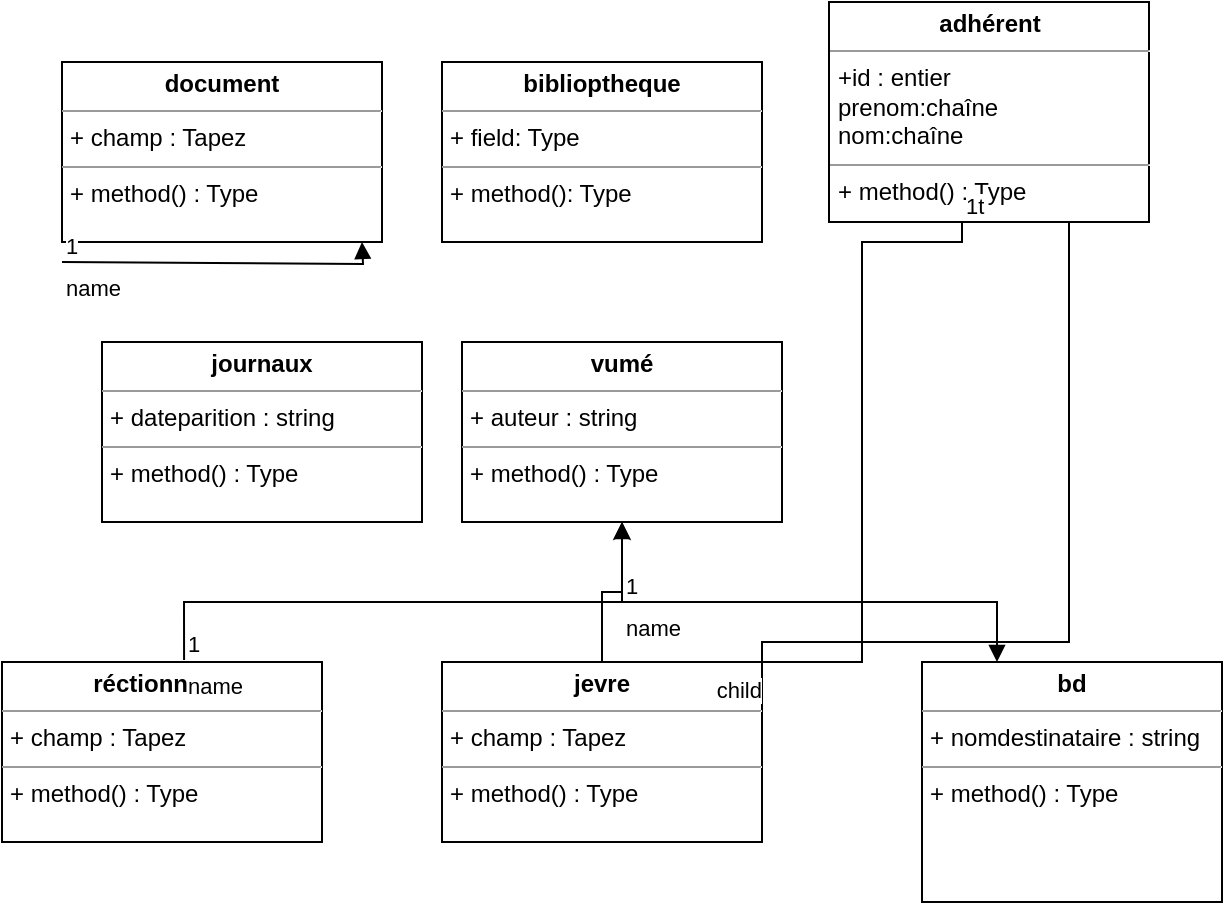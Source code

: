 <mxfile version="16.4.7" type="github">
  <diagram id="3v3mSirQesvHKOT-pSCb" name="Page-1">
    <mxGraphModel dx="868" dy="482" grid="1" gridSize="10" guides="1" tooltips="1" connect="1" arrows="1" fold="1" page="1" pageScale="1" pageWidth="827" pageHeight="1169" math="0" shadow="0">
      <root>
        <mxCell id="0" />
        <mxCell id="1" parent="0" />
        <mxCell id="xDR-GDrJAJrk9wCH_DW2-1" value="&lt;p style=&quot;margin: 0px ; margin-top: 4px ; text-align: center&quot;&gt;&lt;b&gt;&lt;font style=&quot;vertical-align: inherit&quot;&gt;&lt;font style=&quot;vertical-align: inherit&quot;&gt;&lt;font style=&quot;vertical-align: inherit&quot;&gt;&lt;font style=&quot;vertical-align: inherit&quot;&gt;adhérent&lt;/font&gt;&lt;/font&gt;&lt;/font&gt;&lt;/font&gt;&lt;/b&gt;&lt;/p&gt;&lt;hr size=&quot;1&quot;&gt;&lt;p style=&quot;margin: 0px ; margin-left: 4px&quot;&gt;&lt;font style=&quot;vertical-align: inherit&quot;&gt;&lt;font style=&quot;vertical-align: inherit&quot;&gt;&lt;font style=&quot;vertical-align: inherit&quot;&gt;&lt;font style=&quot;vertical-align: inherit&quot;&gt;+id : entier&lt;/font&gt;&lt;/font&gt;&lt;/font&gt;&lt;/font&gt;&lt;/p&gt;&lt;p style=&quot;margin: 0px ; margin-left: 4px&quot;&gt;&lt;font style=&quot;vertical-align: inherit&quot;&gt;&lt;font style=&quot;vertical-align: inherit&quot;&gt;&lt;font style=&quot;vertical-align: inherit&quot;&gt;&lt;font style=&quot;vertical-align: inherit&quot;&gt;&lt;font style=&quot;vertical-align: inherit&quot;&gt;&lt;font style=&quot;vertical-align: inherit&quot;&gt;prenom:chaîne&lt;/font&gt;&lt;/font&gt;&lt;/font&gt;&lt;/font&gt;&lt;/font&gt;&lt;/font&gt;&lt;/p&gt;&lt;p style=&quot;margin: 0px ; margin-left: 4px&quot;&gt;&lt;font style=&quot;vertical-align: inherit&quot;&gt;&lt;font style=&quot;vertical-align: inherit&quot;&gt;&lt;font style=&quot;vertical-align: inherit&quot;&gt;&lt;font style=&quot;vertical-align: inherit&quot;&gt;&lt;font style=&quot;vertical-align: inherit&quot;&gt;&lt;font style=&quot;vertical-align: inherit&quot;&gt;&lt;font style=&quot;vertical-align: inherit&quot;&gt;&lt;font style=&quot;vertical-align: inherit&quot;&gt;nom:chaîne&lt;/font&gt;&lt;/font&gt;&lt;/font&gt;&lt;/font&gt;&lt;/font&gt;&lt;/font&gt;&lt;/font&gt;&lt;/font&gt;&lt;/p&gt;&lt;hr size=&quot;1&quot;&gt;&lt;p style=&quot;margin: 0px ; margin-left: 4px&quot;&gt;&lt;font style=&quot;vertical-align: inherit&quot;&gt;&lt;font style=&quot;vertical-align: inherit&quot;&gt;&lt;font style=&quot;vertical-align: inherit&quot;&gt;&lt;font style=&quot;vertical-align: inherit&quot;&gt;+ method() : Type&lt;/font&gt;&lt;/font&gt;&lt;/font&gt;&lt;/font&gt;&lt;/p&gt;" style="verticalAlign=top;align=left;overflow=fill;fontSize=12;fontFamily=Helvetica;html=1;" vertex="1" parent="1">
          <mxGeometry x="413.5" y="10" width="160" height="110" as="geometry" />
        </mxCell>
        <mxCell id="xDR-GDrJAJrk9wCH_DW2-2" value="&lt;p style=&quot;margin: 0px ; margin-top: 4px ; text-align: center&quot;&gt;&lt;b&gt;&lt;font style=&quot;vertical-align: inherit&quot;&gt;&lt;font style=&quot;vertical-align: inherit&quot;&gt;&lt;font style=&quot;vertical-align: inherit&quot;&gt;&lt;font style=&quot;vertical-align: inherit&quot;&gt;journaux&lt;/font&gt;&lt;/font&gt;&lt;/font&gt;&lt;/font&gt;&lt;/b&gt;&lt;/p&gt;&lt;hr size=&quot;1&quot;&gt;&lt;p style=&quot;margin: 0px ; margin-left: 4px&quot;&gt;&lt;font style=&quot;vertical-align: inherit&quot;&gt;&lt;font style=&quot;vertical-align: inherit&quot;&gt;&lt;font style=&quot;vertical-align: inherit&quot;&gt;&lt;font style=&quot;vertical-align: inherit&quot;&gt;+ dateparition : string&lt;/font&gt;&lt;/font&gt;&lt;/font&gt;&lt;/font&gt;&lt;/p&gt;&lt;hr size=&quot;1&quot;&gt;&lt;p style=&quot;margin: 0px ; margin-left: 4px&quot;&gt;&lt;font style=&quot;vertical-align: inherit&quot;&gt;&lt;font style=&quot;vertical-align: inherit&quot;&gt;&lt;font style=&quot;vertical-align: inherit&quot;&gt;&lt;font style=&quot;vertical-align: inherit&quot;&gt;+ method() : Type&lt;/font&gt;&lt;/font&gt;&lt;/font&gt;&lt;/font&gt;&lt;/p&gt;" style="verticalAlign=top;align=left;overflow=fill;fontSize=12;fontFamily=Helvetica;html=1;" vertex="1" parent="1">
          <mxGeometry x="50" y="180" width="160" height="90" as="geometry" />
        </mxCell>
        <mxCell id="xDR-GDrJAJrk9wCH_DW2-3" value="&lt;p style=&quot;margin: 0px ; margin-top: 4px ; text-align: center&quot;&gt;&lt;b&gt;document&lt;/b&gt;&lt;/p&gt;&lt;hr size=&quot;1&quot;&gt;&lt;p style=&quot;margin: 0px ; margin-left: 4px&quot;&gt;&lt;font style=&quot;vertical-align: inherit&quot;&gt;&lt;font style=&quot;vertical-align: inherit&quot;&gt;+ champ : Tapez&lt;/font&gt;&lt;/font&gt;&lt;/p&gt;&lt;hr size=&quot;1&quot;&gt;&lt;p style=&quot;margin: 0px ; margin-left: 4px&quot;&gt;&lt;font style=&quot;vertical-align: inherit&quot;&gt;&lt;font style=&quot;vertical-align: inherit&quot;&gt;+ method()&amp;nbsp;: Type&lt;/font&gt;&lt;/font&gt;&lt;/p&gt;" style="verticalAlign=top;align=left;overflow=fill;fontSize=12;fontFamily=Helvetica;html=1;" vertex="1" parent="1">
          <mxGeometry x="30" y="40" width="160" height="90" as="geometry" />
        </mxCell>
        <mxCell id="xDR-GDrJAJrk9wCH_DW2-4" value="&lt;p style=&quot;margin: 0px ; margin-top: 4px ; text-align: center&quot;&gt;&lt;b&gt;&lt;font style=&quot;vertical-align: inherit&quot;&gt;&lt;font style=&quot;vertical-align: inherit&quot;&gt;&lt;font style=&quot;vertical-align: inherit&quot;&gt;&lt;font style=&quot;vertical-align: inherit&quot;&gt;vumé&lt;/font&gt;&lt;/font&gt;&lt;/font&gt;&lt;/font&gt;&lt;/b&gt;&lt;/p&gt;&lt;hr size=&quot;1&quot;&gt;&lt;p style=&quot;margin: 0px ; margin-left: 4px&quot;&gt;&lt;font style=&quot;vertical-align: inherit&quot;&gt;&lt;font style=&quot;vertical-align: inherit&quot;&gt;&lt;font style=&quot;vertical-align: inherit&quot;&gt;&lt;font style=&quot;vertical-align: inherit&quot;&gt;+ auteur : string&lt;/font&gt;&lt;/font&gt;&lt;/font&gt;&lt;/font&gt;&lt;/p&gt;&lt;hr size=&quot;1&quot;&gt;&lt;p style=&quot;margin: 0px ; margin-left: 4px&quot;&gt;&lt;font style=&quot;vertical-align: inherit&quot;&gt;&lt;font style=&quot;vertical-align: inherit&quot;&gt;&lt;font style=&quot;vertical-align: inherit&quot;&gt;&lt;font style=&quot;vertical-align: inherit&quot;&gt;+ method() : Type&lt;/font&gt;&lt;/font&gt;&lt;/font&gt;&lt;/font&gt;&lt;/p&gt;" style="verticalAlign=top;align=left;overflow=fill;fontSize=12;fontFamily=Helvetica;html=1;" vertex="1" parent="1">
          <mxGeometry x="230" y="180" width="160" height="90" as="geometry" />
        </mxCell>
        <mxCell id="xDR-GDrJAJrk9wCH_DW2-5" value="&lt;p style=&quot;margin: 0px ; margin-top: 4px ; text-align: center&quot;&gt;&lt;b&gt;&lt;font style=&quot;vertical-align: inherit&quot;&gt;&lt;font style=&quot;vertical-align: inherit&quot;&gt;réctionnaire&lt;/font&gt;&lt;/font&gt;&lt;/b&gt;&lt;/p&gt;&lt;hr size=&quot;1&quot;&gt;&lt;p style=&quot;margin: 0px ; margin-left: 4px&quot;&gt;&lt;font style=&quot;vertical-align: inherit&quot;&gt;&lt;font style=&quot;vertical-align: inherit&quot;&gt;+ champ : Tapez&lt;/font&gt;&lt;/font&gt;&lt;/p&gt;&lt;hr size=&quot;1&quot;&gt;&lt;p style=&quot;margin: 0px ; margin-left: 4px&quot;&gt;&lt;font style=&quot;vertical-align: inherit&quot;&gt;&lt;font style=&quot;vertical-align: inherit&quot;&gt;+ method()&amp;nbsp;: Type&lt;/font&gt;&lt;/font&gt;&lt;/p&gt;" style="verticalAlign=top;align=left;overflow=fill;fontSize=12;fontFamily=Helvetica;html=1;" vertex="1" parent="1">
          <mxGeometry y="340" width="160" height="90" as="geometry" />
        </mxCell>
        <mxCell id="xDR-GDrJAJrk9wCH_DW2-18" value="" style="edgeStyle=orthogonalEdgeStyle;rounded=0;orthogonalLoop=1;jettySize=auto;html=1;" edge="1" parent="1" source="xDR-GDrJAJrk9wCH_DW2-6" target="xDR-GDrJAJrk9wCH_DW2-4">
          <mxGeometry relative="1" as="geometry" />
        </mxCell>
        <mxCell id="xDR-GDrJAJrk9wCH_DW2-6" value="&lt;p style=&quot;margin: 0px ; margin-top: 4px ; text-align: center&quot;&gt;&lt;b&gt;&lt;font style=&quot;vertical-align: inherit&quot;&gt;&lt;font style=&quot;vertical-align: inherit&quot;&gt;jevre&lt;/font&gt;&lt;/font&gt;&lt;/b&gt;&lt;/p&gt;&lt;hr size=&quot;1&quot;&gt;&lt;p style=&quot;margin: 0px ; margin-left: 4px&quot;&gt;&lt;font style=&quot;vertical-align: inherit&quot;&gt;&lt;font style=&quot;vertical-align: inherit&quot;&gt;+ champ : Tapez&lt;/font&gt;&lt;/font&gt;&lt;/p&gt;&lt;hr size=&quot;1&quot;&gt;&lt;p style=&quot;margin: 0px ; margin-left: 4px&quot;&gt;&lt;font style=&quot;vertical-align: inherit&quot;&gt;&lt;font style=&quot;vertical-align: inherit&quot;&gt;+ method()&amp;nbsp;: Type&lt;/font&gt;&lt;/font&gt;&lt;/p&gt;" style="verticalAlign=top;align=left;overflow=fill;fontSize=12;fontFamily=Helvetica;html=1;" vertex="1" parent="1">
          <mxGeometry x="220" y="340" width="160" height="90" as="geometry" />
        </mxCell>
        <mxCell id="xDR-GDrJAJrk9wCH_DW2-7" value="&lt;p style=&quot;margin: 0px ; margin-top: 4px ; text-align: center&quot;&gt;&lt;b&gt;&lt;font style=&quot;vertical-align: inherit&quot;&gt;&lt;font style=&quot;vertical-align: inherit&quot;&gt;&lt;font style=&quot;vertical-align: inherit&quot;&gt;&lt;font style=&quot;vertical-align: inherit&quot;&gt;bd&lt;/font&gt;&lt;/font&gt;&lt;/font&gt;&lt;/font&gt;&lt;/b&gt;&lt;/p&gt;&lt;hr size=&quot;1&quot;&gt;&lt;p style=&quot;margin: 0px ; margin-left: 4px&quot;&gt;&lt;font style=&quot;vertical-align: inherit&quot;&gt;&lt;font style=&quot;vertical-align: inherit&quot;&gt;&lt;font style=&quot;vertical-align: inherit&quot;&gt;&lt;font style=&quot;vertical-align: inherit&quot;&gt;+ nomdestinataire : string&lt;/font&gt;&lt;/font&gt;&lt;/font&gt;&lt;/font&gt;&lt;/p&gt;&lt;hr size=&quot;1&quot;&gt;&lt;p style=&quot;margin: 0px ; margin-left: 4px&quot;&gt;&lt;font style=&quot;vertical-align: inherit&quot;&gt;&lt;font style=&quot;vertical-align: inherit&quot;&gt;&lt;font style=&quot;vertical-align: inherit&quot;&gt;&lt;font style=&quot;vertical-align: inherit&quot;&gt;+ method() : Type&lt;/font&gt;&lt;/font&gt;&lt;/font&gt;&lt;/font&gt;&lt;/p&gt;" style="verticalAlign=top;align=left;overflow=fill;fontSize=12;fontFamily=Helvetica;html=1;" vertex="1" parent="1">
          <mxGeometry x="460" y="340" width="150" height="120" as="geometry" />
        </mxCell>
        <mxCell id="xDR-GDrJAJrk9wCH_DW2-12" value="name" style="endArrow=block;endFill=1;html=1;edgeStyle=orthogonalEdgeStyle;align=left;verticalAlign=top;rounded=0;exitX=0.569;exitY=-0.011;exitDx=0;exitDy=0;exitPerimeter=0;" edge="1" parent="1" source="xDR-GDrJAJrk9wCH_DW2-5" target="xDR-GDrJAJrk9wCH_DW2-4">
          <mxGeometry x="-1" relative="1" as="geometry">
            <mxPoint x="160" y="310" as="sourcePoint" />
            <mxPoint x="320" y="310" as="targetPoint" />
            <Array as="points">
              <mxPoint x="91" y="310" />
              <mxPoint x="310" y="310" />
            </Array>
          </mxGeometry>
        </mxCell>
        <mxCell id="xDR-GDrJAJrk9wCH_DW2-13" value="1" style="edgeLabel;resizable=0;html=1;align=left;verticalAlign=bottom;" connectable="0" vertex="1" parent="xDR-GDrJAJrk9wCH_DW2-12">
          <mxGeometry x="-1" relative="1" as="geometry" />
        </mxCell>
        <mxCell id="xDR-GDrJAJrk9wCH_DW2-16" value="name" style="endArrow=block;endFill=1;html=1;edgeStyle=orthogonalEdgeStyle;align=left;verticalAlign=top;rounded=0;entryX=0.25;entryY=0;entryDx=0;entryDy=0;" edge="1" parent="1" target="xDR-GDrJAJrk9wCH_DW2-7">
          <mxGeometry x="-1" relative="1" as="geometry">
            <mxPoint x="310" y="310" as="sourcePoint" />
            <mxPoint x="500" y="310" as="targetPoint" />
            <Array as="points">
              <mxPoint x="498" y="310" />
            </Array>
          </mxGeometry>
        </mxCell>
        <mxCell id="xDR-GDrJAJrk9wCH_DW2-17" value="1" style="edgeLabel;resizable=0;html=1;align=left;verticalAlign=bottom;" connectable="0" vertex="1" parent="xDR-GDrJAJrk9wCH_DW2-16">
          <mxGeometry x="-1" relative="1" as="geometry" />
        </mxCell>
        <mxCell id="xDR-GDrJAJrk9wCH_DW2-19" value="name" style="endArrow=block;endFill=1;html=1;edgeStyle=orthogonalEdgeStyle;align=left;verticalAlign=top;rounded=0;" edge="1" parent="1">
          <mxGeometry x="-1" relative="1" as="geometry">
            <mxPoint x="30" y="140" as="sourcePoint" />
            <mxPoint x="180" y="130" as="targetPoint" />
          </mxGeometry>
        </mxCell>
        <mxCell id="xDR-GDrJAJrk9wCH_DW2-20" value="1" style="edgeLabel;resizable=0;html=1;align=left;verticalAlign=bottom;" connectable="0" vertex="1" parent="xDR-GDrJAJrk9wCH_DW2-19">
          <mxGeometry x="-1" relative="1" as="geometry" />
        </mxCell>
        <mxCell id="xDR-GDrJAJrk9wCH_DW2-21" value="" style="endArrow=none;html=1;edgeStyle=orthogonalEdgeStyle;rounded=0;entryX=1;entryY=0;entryDx=0;entryDy=0;" edge="1" parent="1" target="xDR-GDrJAJrk9wCH_DW2-6">
          <mxGeometry relative="1" as="geometry">
            <mxPoint x="480" y="120" as="sourcePoint" />
            <mxPoint x="390" y="320" as="targetPoint" />
            <Array as="points">
              <mxPoint x="480" y="130" />
              <mxPoint x="430" y="130" />
              <mxPoint x="430" y="340" />
            </Array>
          </mxGeometry>
        </mxCell>
        <mxCell id="xDR-GDrJAJrk9wCH_DW2-22" value="1t" style="edgeLabel;resizable=0;html=1;align=left;verticalAlign=bottom;" connectable="0" vertex="1" parent="xDR-GDrJAJrk9wCH_DW2-21">
          <mxGeometry x="-1" relative="1" as="geometry" />
        </mxCell>
        <mxCell id="xDR-GDrJAJrk9wCH_DW2-24" value="&lt;p style=&quot;margin: 0px ; margin-top: 4px ; text-align: center&quot;&gt;&lt;b&gt;biblioptheque&lt;/b&gt;&lt;/p&gt;&lt;hr size=&quot;1&quot;&gt;&lt;p style=&quot;margin: 0px ; margin-left: 4px&quot;&gt;+ field: Type&lt;/p&gt;&lt;hr size=&quot;1&quot;&gt;&lt;p style=&quot;margin: 0px ; margin-left: 4px&quot;&gt;+ method(): Type&lt;/p&gt;" style="verticalAlign=top;align=left;overflow=fill;fontSize=12;fontFamily=Helvetica;html=1;" vertex="1" parent="1">
          <mxGeometry x="220" y="40" width="160" height="90" as="geometry" />
        </mxCell>
        <mxCell id="xDR-GDrJAJrk9wCH_DW2-25" value="" style="endArrow=none;html=1;edgeStyle=orthogonalEdgeStyle;rounded=0;entryX=1;entryY=0.25;entryDx=0;entryDy=0;exitX=0.75;exitY=1;exitDx=0;exitDy=0;" edge="1" parent="1" source="xDR-GDrJAJrk9wCH_DW2-1" target="xDR-GDrJAJrk9wCH_DW2-6">
          <mxGeometry relative="1" as="geometry">
            <mxPoint x="530" y="140" as="sourcePoint" />
            <mxPoint x="690" y="200" as="targetPoint" />
            <Array as="points">
              <mxPoint x="534" y="330" />
              <mxPoint x="380" y="330" />
            </Array>
          </mxGeometry>
        </mxCell>
        <mxCell id="xDR-GDrJAJrk9wCH_DW2-27" value="child" style="edgeLabel;resizable=0;html=1;align=right;verticalAlign=bottom;" connectable="0" vertex="1" parent="xDR-GDrJAJrk9wCH_DW2-25">
          <mxGeometry x="1" relative="1" as="geometry" />
        </mxCell>
      </root>
    </mxGraphModel>
  </diagram>
</mxfile>
